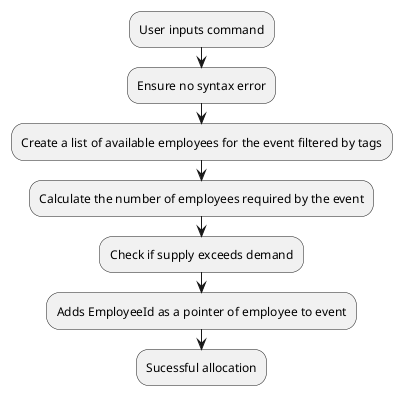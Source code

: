 @startuml
:User inputs command;
:Ensure no syntax error;
:Create a list of available employees for the event filtered by tags;
:Calculate the number of employees required by the event;
:Check if supply exceeds demand;
:Adds EmployeeId as a pointer of employee to event;
:Sucessful allocation;

@enduml
